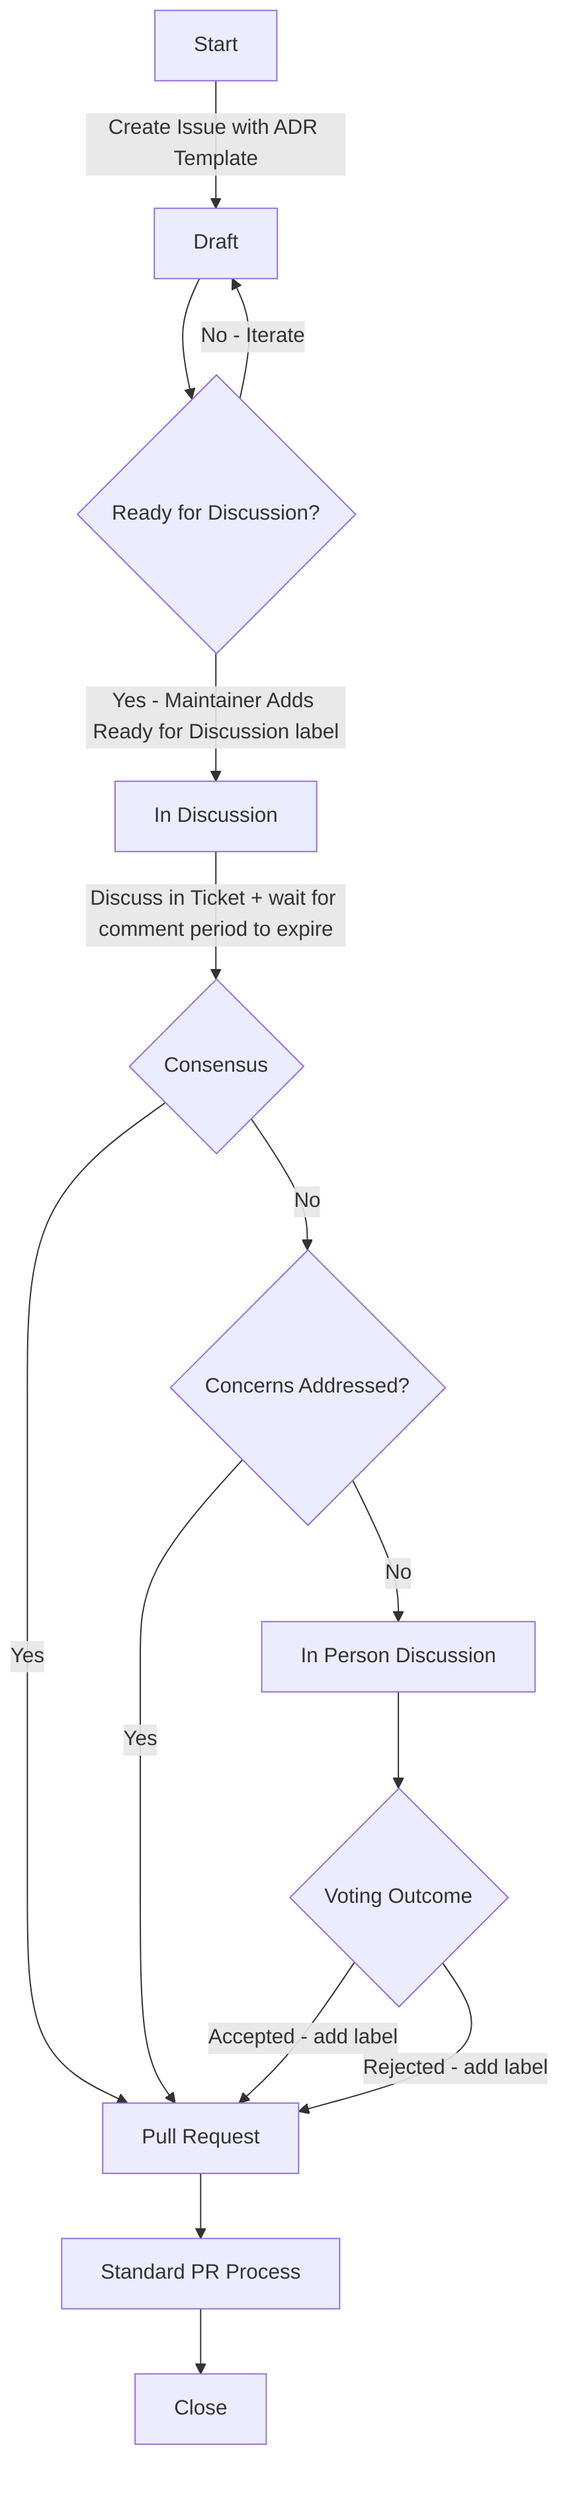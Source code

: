 graph TB
    Start -- Create Issue with ADR Template --> DR["Draft"]
    DR --> RD{"Ready for Discussion?"}
    RD --> |Yes - Maintainer Adds Ready for Discussion label| DI["In Discussion"]
    RD --> |No - Iterate| DR
    DI -- Discuss in Ticket + wait for comment period to expire --> C{Consensus}
    C --> |Yes| PR["Pull Request"]
    C --> |No| A{Concerns Addressed?}
    A --> |Yes| PR
    A --> |No| IP["In Person Discussion"]
    IP --> O{Voting Outcome}
    O --> |Accepted - add label | PR
    O --> |Rejected - add label | PR
    PR --> PRP["Standard PR Process"]
    PRP --> Close